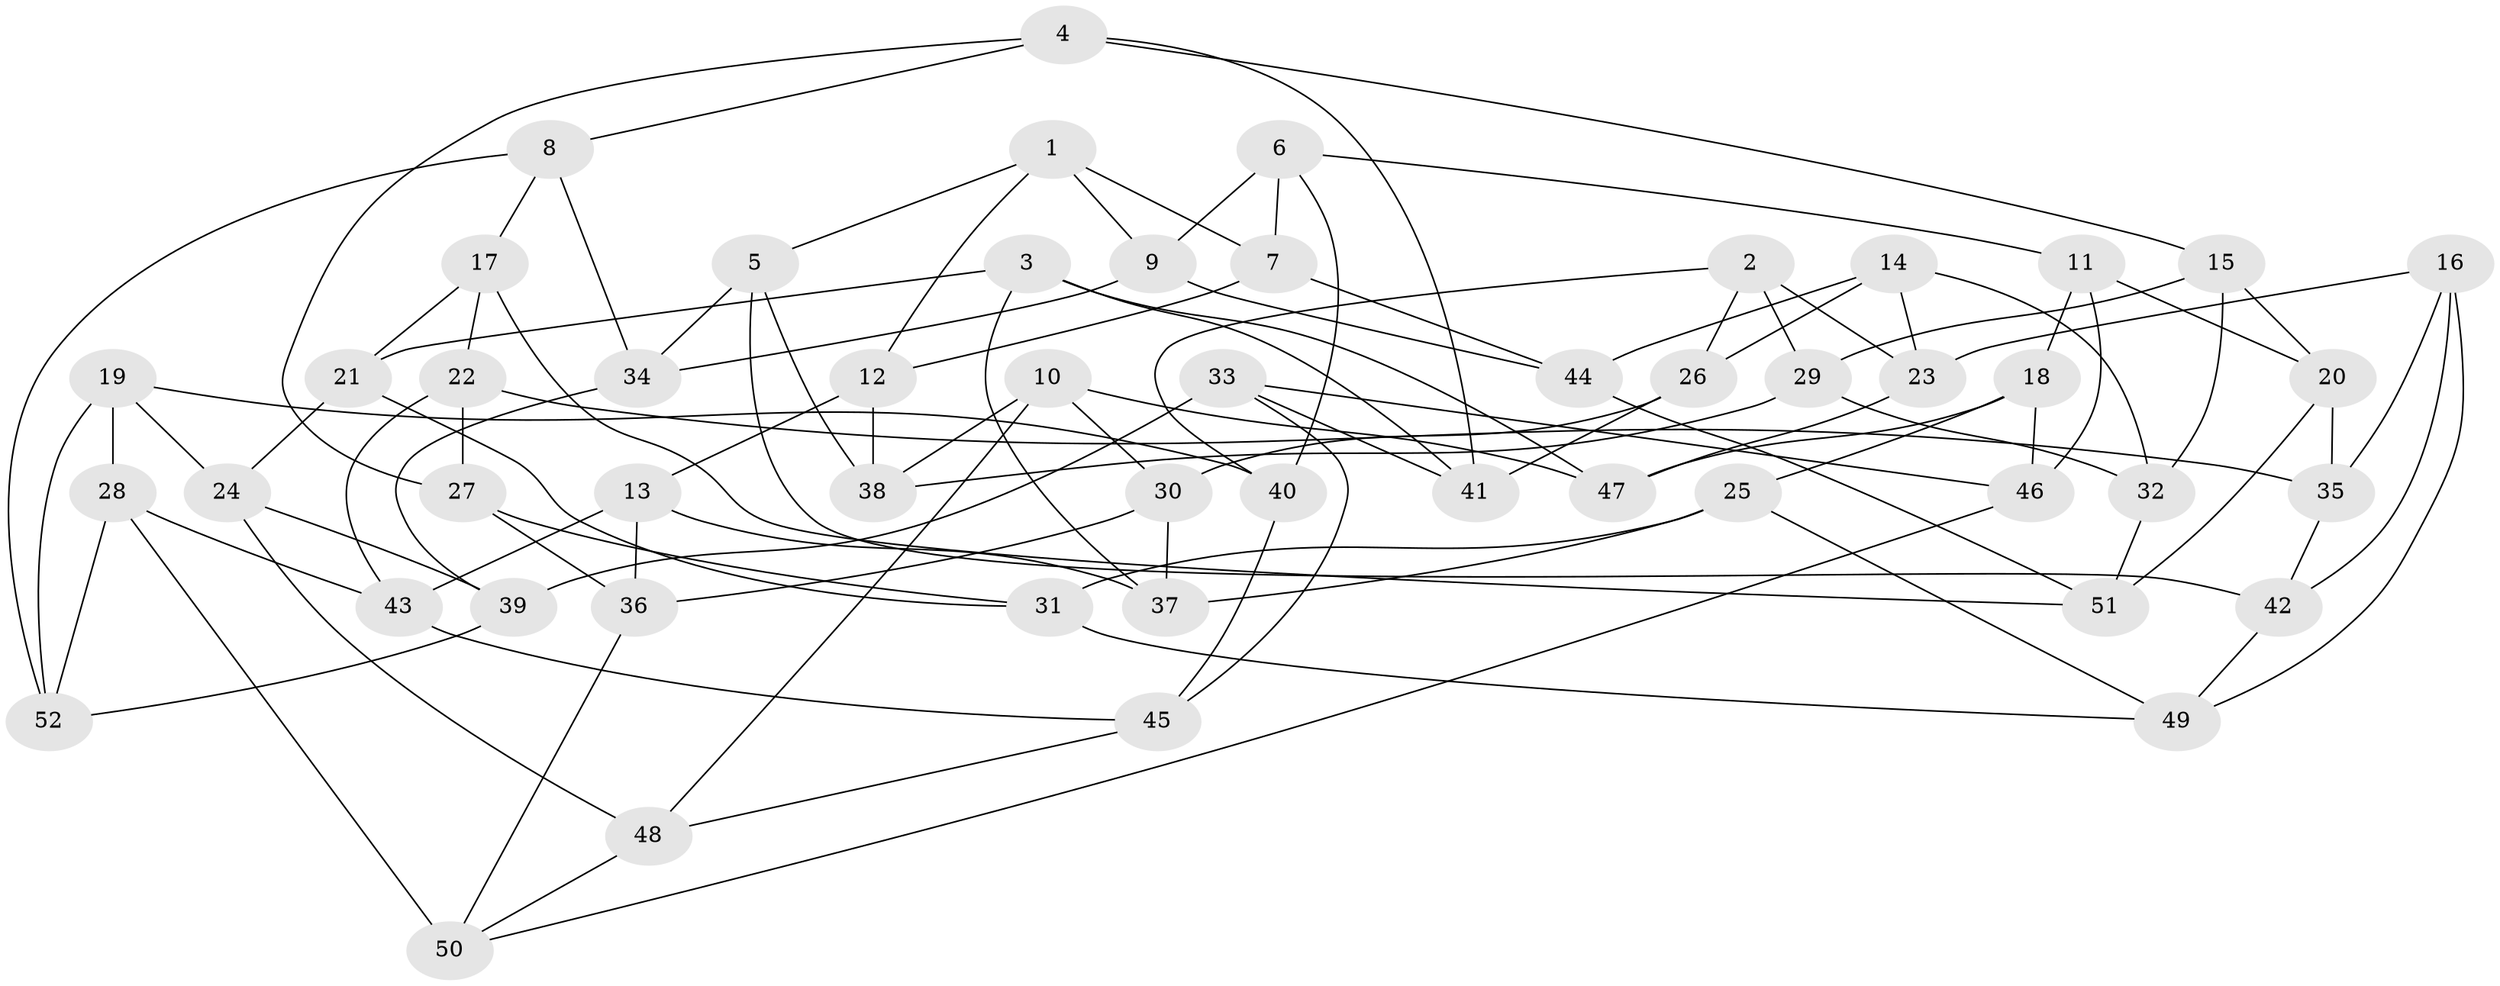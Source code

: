 // coarse degree distribution, {4: 0.5135135135135135, 5: 0.21621621621621623, 3: 0.10810810810810811, 6: 0.13513513513513514, 2: 0.02702702702702703}
// Generated by graph-tools (version 1.1) at 2025/38/03/04/25 23:38:06]
// undirected, 52 vertices, 104 edges
graph export_dot {
  node [color=gray90,style=filled];
  1;
  2;
  3;
  4;
  5;
  6;
  7;
  8;
  9;
  10;
  11;
  12;
  13;
  14;
  15;
  16;
  17;
  18;
  19;
  20;
  21;
  22;
  23;
  24;
  25;
  26;
  27;
  28;
  29;
  30;
  31;
  32;
  33;
  34;
  35;
  36;
  37;
  38;
  39;
  40;
  41;
  42;
  43;
  44;
  45;
  46;
  47;
  48;
  49;
  50;
  51;
  52;
  1 -- 12;
  1 -- 9;
  1 -- 7;
  1 -- 5;
  2 -- 23;
  2 -- 26;
  2 -- 40;
  2 -- 29;
  3 -- 47;
  3 -- 21;
  3 -- 37;
  3 -- 41;
  4 -- 15;
  4 -- 8;
  4 -- 41;
  4 -- 27;
  5 -- 42;
  5 -- 34;
  5 -- 38;
  6 -- 40;
  6 -- 9;
  6 -- 11;
  6 -- 7;
  7 -- 44;
  7 -- 12;
  8 -- 17;
  8 -- 52;
  8 -- 34;
  9 -- 44;
  9 -- 34;
  10 -- 38;
  10 -- 48;
  10 -- 47;
  10 -- 30;
  11 -- 18;
  11 -- 20;
  11 -- 46;
  12 -- 13;
  12 -- 38;
  13 -- 36;
  13 -- 43;
  13 -- 37;
  14 -- 32;
  14 -- 23;
  14 -- 44;
  14 -- 26;
  15 -- 32;
  15 -- 29;
  15 -- 20;
  16 -- 23;
  16 -- 42;
  16 -- 49;
  16 -- 35;
  17 -- 51;
  17 -- 22;
  17 -- 21;
  18 -- 46;
  18 -- 47;
  18 -- 25;
  19 -- 28;
  19 -- 52;
  19 -- 40;
  19 -- 24;
  20 -- 35;
  20 -- 51;
  21 -- 24;
  21 -- 31;
  22 -- 27;
  22 -- 35;
  22 -- 43;
  23 -- 47;
  24 -- 39;
  24 -- 48;
  25 -- 37;
  25 -- 49;
  25 -- 31;
  26 -- 30;
  26 -- 41;
  27 -- 31;
  27 -- 36;
  28 -- 50;
  28 -- 52;
  28 -- 43;
  29 -- 38;
  29 -- 32;
  30 -- 36;
  30 -- 37;
  31 -- 49;
  32 -- 51;
  33 -- 46;
  33 -- 41;
  33 -- 45;
  33 -- 39;
  34 -- 39;
  35 -- 42;
  36 -- 50;
  39 -- 52;
  40 -- 45;
  42 -- 49;
  43 -- 45;
  44 -- 51;
  45 -- 48;
  46 -- 50;
  48 -- 50;
}
